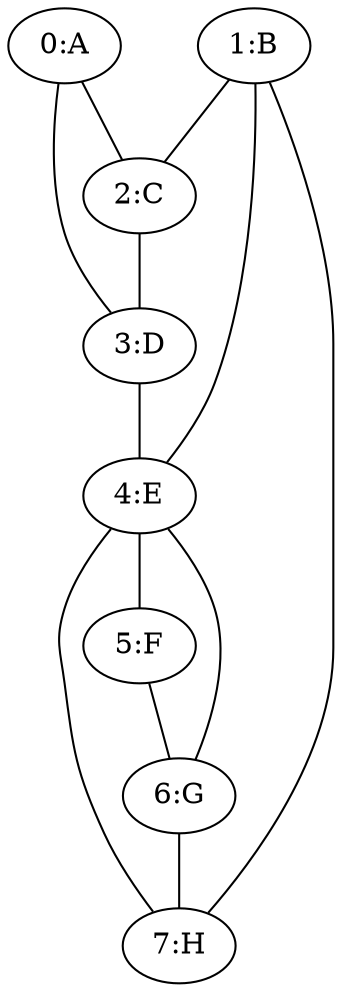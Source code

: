 graph {
"0:A" -- "2:C";
"0:A" -- "3:D";
"1:B" -- "2:C";
"1:B" -- "4:E";
"1:B" -- "7:H";
"2:C" -- "3:D";
"3:D" -- "4:E";
"4:E" -- "5:F";
"4:E" -- "6:G";
"4:E" -- "7:H";
"5:F" -- "6:G";
"6:G" -- "7:H";
}